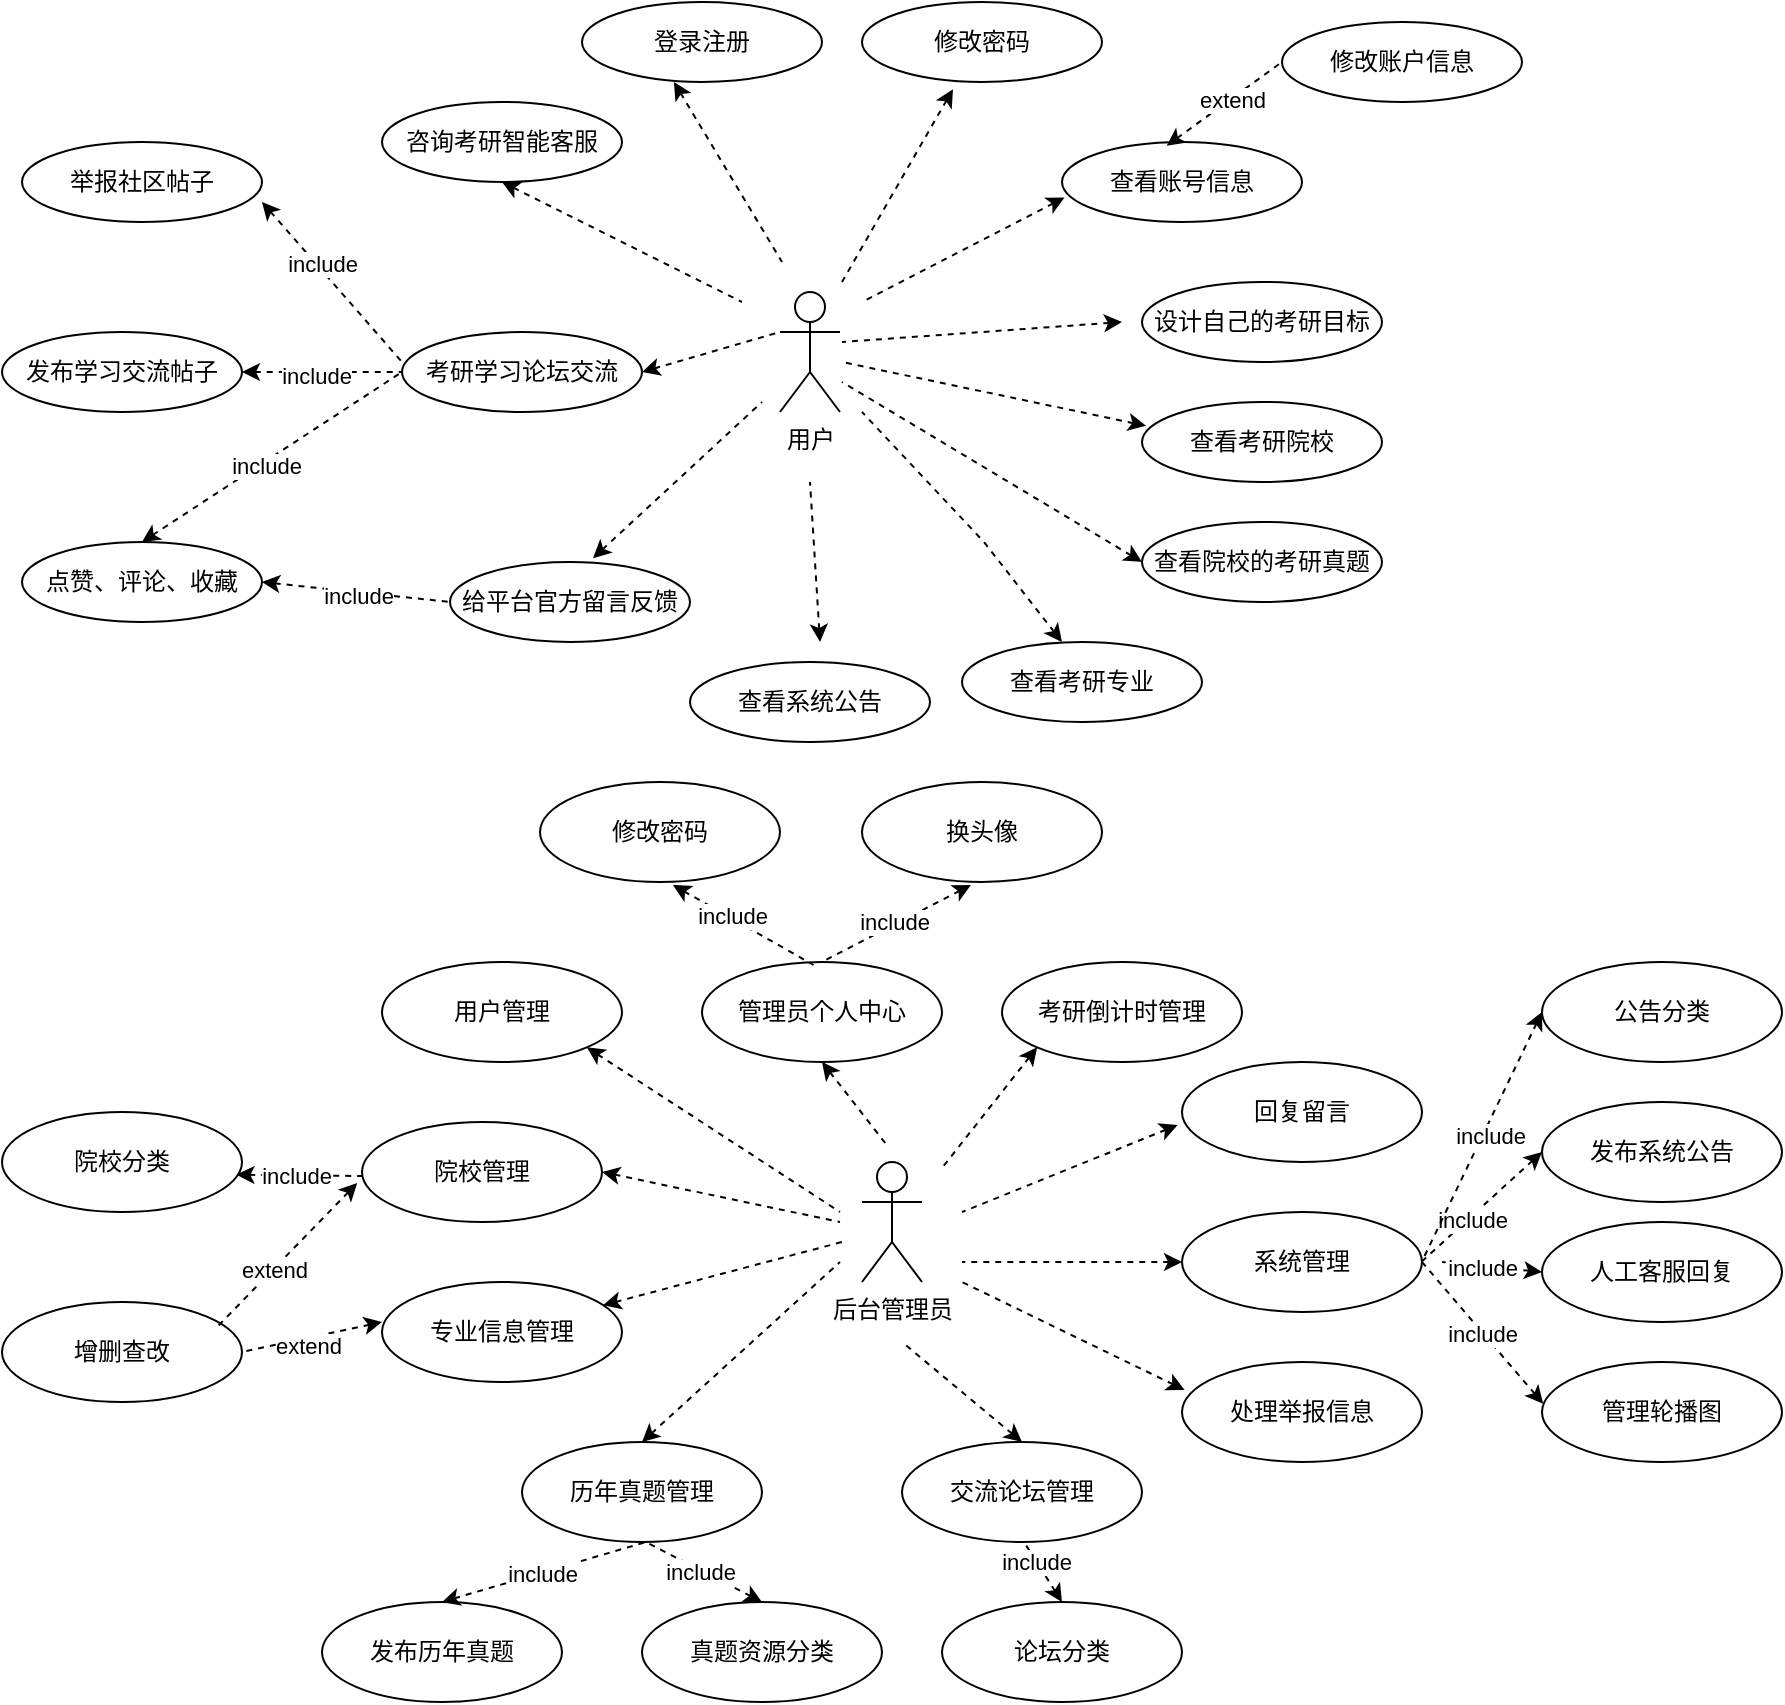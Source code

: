 <mxfile version="26.2.10">
  <diagram name="第 1 页" id="_VD6Lrtv_BBdkaqjriPa">
    <mxGraphModel dx="1428" dy="751" grid="0" gridSize="10" guides="1" tooltips="1" connect="1" arrows="1" fold="1" page="0" pageScale="1" pageWidth="827" pageHeight="1169" math="0" shadow="0">
      <root>
        <mxCell id="0" />
        <mxCell id="1" parent="0" />
        <mxCell id="yIQcVDAJSdETQ7aO7Tgv-4" value="用户" style="shape=umlActor;verticalLabelPosition=bottom;verticalAlign=top;html=1;outlineConnect=0;" parent="1" vertex="1">
          <mxGeometry x="399" y="495" width="30" height="60" as="geometry" />
        </mxCell>
        <mxCell id="yIQcVDAJSdETQ7aO7Tgv-7" value="登录注册" style="ellipse;whiteSpace=wrap;html=1;" parent="1" vertex="1">
          <mxGeometry x="300" y="350" width="120" height="40" as="geometry" />
        </mxCell>
        <mxCell id="yIQcVDAJSdETQ7aO7Tgv-8" value="查看账号信息" style="ellipse;whiteSpace=wrap;html=1;" parent="1" vertex="1">
          <mxGeometry x="540" y="420" width="120" height="40" as="geometry" />
        </mxCell>
        <mxCell id="yIQcVDAJSdETQ7aO7Tgv-9" value="设计自己的考研目标" style="ellipse;whiteSpace=wrap;html=1;" parent="1" vertex="1">
          <mxGeometry x="580" y="490" width="120" height="40" as="geometry" />
        </mxCell>
        <mxCell id="yIQcVDAJSdETQ7aO7Tgv-10" value="查看考研院校" style="ellipse;whiteSpace=wrap;html=1;" parent="1" vertex="1">
          <mxGeometry x="580" y="550" width="120" height="40" as="geometry" />
        </mxCell>
        <mxCell id="yIQcVDAJSdETQ7aO7Tgv-11" value="查看考研专业" style="ellipse;whiteSpace=wrap;html=1;" parent="1" vertex="1">
          <mxGeometry x="490" y="670" width="120" height="40" as="geometry" />
        </mxCell>
        <mxCell id="yIQcVDAJSdETQ7aO7Tgv-12" value="查看院校的考研真题" style="ellipse;whiteSpace=wrap;html=1;" parent="1" vertex="1">
          <mxGeometry x="580" y="610" width="120" height="40" as="geometry" />
        </mxCell>
        <mxCell id="yIQcVDAJSdETQ7aO7Tgv-13" value="查看系统公告" style="ellipse;whiteSpace=wrap;html=1;" parent="1" vertex="1">
          <mxGeometry x="354" y="680" width="120" height="40" as="geometry" />
        </mxCell>
        <mxCell id="yIQcVDAJSdETQ7aO7Tgv-14" value="发布学习交流帖子" style="ellipse;whiteSpace=wrap;html=1;" parent="1" vertex="1">
          <mxGeometry x="10" y="515" width="120" height="40" as="geometry" />
        </mxCell>
        <mxCell id="yIQcVDAJSdETQ7aO7Tgv-15" value="点赞、评论、收藏" style="ellipse;whiteSpace=wrap;html=1;" parent="1" vertex="1">
          <mxGeometry x="20" y="620" width="120" height="40" as="geometry" />
        </mxCell>
        <mxCell id="yIQcVDAJSdETQ7aO7Tgv-16" value="咨询考研智能客服" style="ellipse;whiteSpace=wrap;html=1;" parent="1" vertex="1">
          <mxGeometry x="200" y="400" width="120" height="40" as="geometry" />
        </mxCell>
        <mxCell id="yIQcVDAJSdETQ7aO7Tgv-18" value="给平台官方留言反馈" style="ellipse;whiteSpace=wrap;html=1;" parent="1" vertex="1">
          <mxGeometry x="234" y="630" width="120" height="40" as="geometry" />
        </mxCell>
        <mxCell id="yIQcVDAJSdETQ7aO7Tgv-19" value="考研学习论坛交流" style="ellipse;whiteSpace=wrap;html=1;" parent="1" vertex="1">
          <mxGeometry x="210" y="515" width="120" height="40" as="geometry" />
        </mxCell>
        <mxCell id="yIQcVDAJSdETQ7aO7Tgv-20" value="举报社区帖子" style="ellipse;whiteSpace=wrap;html=1;" parent="1" vertex="1">
          <mxGeometry x="20" y="420" width="120" height="40" as="geometry" />
        </mxCell>
        <mxCell id="yIQcVDAJSdETQ7aO7Tgv-27" value="" style="endArrow=none;dashed=1;html=1;rounded=0;exitX=1;exitY=0.5;exitDx=0;exitDy=0;startArrow=classic;startFill=1;" parent="1" source="yIQcVDAJSdETQ7aO7Tgv-19" edge="1">
          <mxGeometry width="50" height="50" relative="1" as="geometry">
            <mxPoint x="349" y="565" as="sourcePoint" />
            <mxPoint x="399" y="515" as="targetPoint" />
          </mxGeometry>
        </mxCell>
        <mxCell id="yIQcVDAJSdETQ7aO7Tgv-28" value="" style="endArrow=none;dashed=1;html=1;rounded=0;startArrow=classic;startFill=1;exitX=0.596;exitY=-0.048;exitDx=0;exitDy=0;exitPerimeter=0;" parent="1" source="yIQcVDAJSdETQ7aO7Tgv-18" edge="1">
          <mxGeometry width="50" height="50" relative="1" as="geometry">
            <mxPoint x="330" y="610" as="sourcePoint" />
            <mxPoint x="390" y="550" as="targetPoint" />
          </mxGeometry>
        </mxCell>
        <mxCell id="yIQcVDAJSdETQ7aO7Tgv-29" value="" style="endArrow=none;dashed=1;html=1;rounded=0;startArrow=classic;startFill=1;" parent="1" edge="1">
          <mxGeometry width="50" height="50" relative="1" as="geometry">
            <mxPoint x="419" y="670" as="sourcePoint" />
            <mxPoint x="414" y="590" as="targetPoint" />
          </mxGeometry>
        </mxCell>
        <mxCell id="yIQcVDAJSdETQ7aO7Tgv-31" value="" style="endArrow=none;dashed=1;html=1;rounded=0;startArrow=classic;startFill=1;" parent="1" edge="1">
          <mxGeometry width="50" height="50" relative="1" as="geometry">
            <mxPoint x="540" y="670" as="sourcePoint" />
            <mxPoint x="440" y="555" as="targetPoint" />
            <Array as="points">
              <mxPoint x="501" y="620" />
            </Array>
          </mxGeometry>
        </mxCell>
        <mxCell id="yIQcVDAJSdETQ7aO7Tgv-33" value="" style="endArrow=none;dashed=1;html=1;rounded=0;startArrow=classic;startFill=1;exitX=0.017;exitY=0.297;exitDx=0;exitDy=0;exitPerimeter=0;" parent="1" source="yIQcVDAJSdETQ7aO7Tgv-10" edge="1">
          <mxGeometry width="50" height="50" relative="1" as="geometry">
            <mxPoint x="561" y="680" as="sourcePoint" />
            <mxPoint x="430" y="530" as="targetPoint" />
            <Array as="points" />
          </mxGeometry>
        </mxCell>
        <mxCell id="yIQcVDAJSdETQ7aO7Tgv-35" value="" style="endArrow=none;dashed=1;html=1;rounded=0;startArrow=classic;startFill=1;" parent="1" edge="1">
          <mxGeometry width="50" height="50" relative="1" as="geometry">
            <mxPoint x="580" y="630" as="sourcePoint" />
            <mxPoint x="430" y="540" as="targetPoint" />
          </mxGeometry>
        </mxCell>
        <mxCell id="yIQcVDAJSdETQ7aO7Tgv-36" value="" style="endArrow=none;dashed=1;html=1;rounded=0;startArrow=classic;startFill=1;" parent="1" edge="1">
          <mxGeometry width="50" height="50" relative="1" as="geometry">
            <mxPoint x="570" y="510" as="sourcePoint" />
            <mxPoint x="430" y="520" as="targetPoint" />
          </mxGeometry>
        </mxCell>
        <mxCell id="yIQcVDAJSdETQ7aO7Tgv-37" value="" style="endArrow=none;dashed=1;html=1;rounded=0;exitX=0.011;exitY=0.693;exitDx=0;exitDy=0;startArrow=classic;startFill=1;exitPerimeter=0;" parent="1" source="yIQcVDAJSdETQ7aO7Tgv-8" edge="1">
          <mxGeometry width="50" height="50" relative="1" as="geometry">
            <mxPoint x="340" y="565" as="sourcePoint" />
            <mxPoint x="440" y="500" as="targetPoint" />
          </mxGeometry>
        </mxCell>
        <mxCell id="yIQcVDAJSdETQ7aO7Tgv-38" value="" style="endArrow=none;dashed=1;html=1;rounded=0;exitX=0.383;exitY=1;exitDx=0;exitDy=0;startArrow=classic;startFill=1;exitPerimeter=0;" parent="1" source="yIQcVDAJSdETQ7aO7Tgv-7" edge="1">
          <mxGeometry width="50" height="50" relative="1" as="geometry">
            <mxPoint x="350" y="575" as="sourcePoint" />
            <mxPoint x="400" y="480" as="targetPoint" />
          </mxGeometry>
        </mxCell>
        <mxCell id="yIQcVDAJSdETQ7aO7Tgv-39" value="" style="endArrow=none;dashed=1;html=1;rounded=0;exitX=0.5;exitY=1;exitDx=0;exitDy=0;startArrow=classic;startFill=1;" parent="1" source="yIQcVDAJSdETQ7aO7Tgv-16" edge="1">
          <mxGeometry width="50" height="50" relative="1" as="geometry">
            <mxPoint x="360" y="585" as="sourcePoint" />
            <mxPoint x="380" y="500" as="targetPoint" />
          </mxGeometry>
        </mxCell>
        <mxCell id="yIQcVDAJSdETQ7aO7Tgv-42" value="" style="endArrow=none;dashed=1;html=1;rounded=0;exitX=1;exitY=0.5;exitDx=0;exitDy=0;startArrow=classic;startFill=1;entryX=0;entryY=0.375;entryDx=0;entryDy=0;entryPerimeter=0;" parent="1" target="yIQcVDAJSdETQ7aO7Tgv-19" edge="1">
          <mxGeometry width="50" height="50" relative="1" as="geometry">
            <mxPoint x="140" y="450" as="sourcePoint" />
            <mxPoint x="229" y="430" as="targetPoint" />
          </mxGeometry>
        </mxCell>
        <mxCell id="yIQcVDAJSdETQ7aO7Tgv-55" value="include" style="edgeLabel;html=1;align=center;verticalAlign=middle;resizable=0;points=[];" parent="yIQcVDAJSdETQ7aO7Tgv-42" vertex="1" connectable="0">
          <mxGeometry x="-0.192" y="2" relative="1" as="geometry">
            <mxPoint as="offset" />
          </mxGeometry>
        </mxCell>
        <mxCell id="yIQcVDAJSdETQ7aO7Tgv-43" value="" style="endArrow=none;dashed=1;html=1;rounded=0;exitX=1;exitY=0.5;exitDx=0;exitDy=0;startArrow=classic;startFill=1;" parent="1" source="yIQcVDAJSdETQ7aO7Tgv-14" edge="1">
          <mxGeometry width="50" height="50" relative="1" as="geometry">
            <mxPoint x="101" y="555" as="sourcePoint" />
            <mxPoint x="210" y="535" as="targetPoint" />
          </mxGeometry>
        </mxCell>
        <mxCell id="yIQcVDAJSdETQ7aO7Tgv-56" value="include" style="edgeLabel;html=1;align=center;verticalAlign=middle;resizable=0;points=[];" parent="yIQcVDAJSdETQ7aO7Tgv-43" vertex="1" connectable="0">
          <mxGeometry x="-0.091" y="-2" relative="1" as="geometry">
            <mxPoint as="offset" />
          </mxGeometry>
        </mxCell>
        <mxCell id="yIQcVDAJSdETQ7aO7Tgv-44" value="" style="endArrow=none;dashed=1;html=1;rounded=0;exitX=0.5;exitY=0;exitDx=0;exitDy=0;startArrow=classic;startFill=1;entryX=0;entryY=0.5;entryDx=0;entryDy=0;" parent="1" source="yIQcVDAJSdETQ7aO7Tgv-15" target="yIQcVDAJSdETQ7aO7Tgv-19" edge="1">
          <mxGeometry width="50" height="50" relative="1" as="geometry">
            <mxPoint x="101" y="555" as="sourcePoint" />
            <mxPoint x="190" y="535" as="targetPoint" />
          </mxGeometry>
        </mxCell>
        <mxCell id="yIQcVDAJSdETQ7aO7Tgv-54" value="include" style="edgeLabel;html=1;align=center;verticalAlign=middle;resizable=0;points=[];" parent="yIQcVDAJSdETQ7aO7Tgv-44" vertex="1" connectable="0">
          <mxGeometry x="-0.068" y="-2" relative="1" as="geometry">
            <mxPoint as="offset" />
          </mxGeometry>
        </mxCell>
        <mxCell id="yIQcVDAJSdETQ7aO7Tgv-45" value="修改密码" style="ellipse;whiteSpace=wrap;html=1;" parent="1" vertex="1">
          <mxGeometry x="440" y="350" width="120" height="40" as="geometry" />
        </mxCell>
        <mxCell id="yIQcVDAJSdETQ7aO7Tgv-46" value="修改账户信息" style="ellipse;whiteSpace=wrap;html=1;" parent="1" vertex="1">
          <mxGeometry x="650" y="360" width="120" height="40" as="geometry" />
        </mxCell>
        <mxCell id="yIQcVDAJSdETQ7aO7Tgv-48" value="" style="endArrow=none;dashed=1;html=1;rounded=0;exitX=0.379;exitY=1.09;exitDx=0;exitDy=0;startArrow=classic;startFill=1;exitPerimeter=0;" parent="1" source="yIQcVDAJSdETQ7aO7Tgv-45" edge="1">
          <mxGeometry width="50" height="50" relative="1" as="geometry">
            <mxPoint x="356" y="400" as="sourcePoint" />
            <mxPoint x="430" y="490" as="targetPoint" />
          </mxGeometry>
        </mxCell>
        <mxCell id="yIQcVDAJSdETQ7aO7Tgv-50" value="" style="endArrow=none;dashed=1;html=1;rounded=0;exitX=0.436;exitY=0.047;exitDx=0;exitDy=0;startArrow=classic;startFill=1;exitPerimeter=0;entryX=0;entryY=0.5;entryDx=0;entryDy=0;" parent="1" source="yIQcVDAJSdETQ7aO7Tgv-8" target="yIQcVDAJSdETQ7aO7Tgv-46" edge="1">
          <mxGeometry width="50" height="50" relative="1" as="geometry">
            <mxPoint x="598" y="330" as="sourcePoint" />
            <mxPoint x="602" y="420" as="targetPoint" />
            <Array as="points">
              <mxPoint x="650" y="380" />
            </Array>
          </mxGeometry>
        </mxCell>
        <mxCell id="yIQcVDAJSdETQ7aO7Tgv-51" value="extend" style="edgeLabel;html=1;align=center;verticalAlign=middle;resizable=0;points=[];" parent="yIQcVDAJSdETQ7aO7Tgv-50" vertex="1" connectable="0">
          <mxGeometry x="0.124" relative="1" as="geometry">
            <mxPoint as="offset" />
          </mxGeometry>
        </mxCell>
        <mxCell id="yIQcVDAJSdETQ7aO7Tgv-52" value="" style="endArrow=none;dashed=1;html=1;rounded=0;exitX=1;exitY=0.5;exitDx=0;exitDy=0;startArrow=classic;startFill=1;" parent="1" source="yIQcVDAJSdETQ7aO7Tgv-15" edge="1">
          <mxGeometry width="50" height="50" relative="1" as="geometry">
            <mxPoint x="160" y="560" as="sourcePoint" />
            <mxPoint x="234" y="650" as="targetPoint" />
          </mxGeometry>
        </mxCell>
        <mxCell id="yIQcVDAJSdETQ7aO7Tgv-53" value="include" style="edgeLabel;html=1;align=center;verticalAlign=middle;resizable=0;points=[];" parent="yIQcVDAJSdETQ7aO7Tgv-52" vertex="1" connectable="0">
          <mxGeometry x="0.017" y="-2" relative="1" as="geometry">
            <mxPoint as="offset" />
          </mxGeometry>
        </mxCell>
        <mxCell id="yIQcVDAJSdETQ7aO7Tgv-57" value="后台管理员" style="shape=umlActor;verticalLabelPosition=bottom;verticalAlign=top;html=1;outlineConnect=0;" parent="1" vertex="1">
          <mxGeometry x="440" y="930" width="30" height="60" as="geometry" />
        </mxCell>
        <mxCell id="yIQcVDAJSdETQ7aO7Tgv-60" value="院校分类" style="ellipse;whiteSpace=wrap;html=1;" parent="1" vertex="1">
          <mxGeometry x="10" y="905" width="120" height="50" as="geometry" />
        </mxCell>
        <mxCell id="yIQcVDAJSdETQ7aO7Tgv-62" value="历年真题管理" style="ellipse;whiteSpace=wrap;html=1;" parent="1" vertex="1">
          <mxGeometry x="270" y="1070" width="120" height="50" as="geometry" />
        </mxCell>
        <mxCell id="yIQcVDAJSdETQ7aO7Tgv-63" value="真题资源分类" style="ellipse;whiteSpace=wrap;html=1;" parent="1" vertex="1">
          <mxGeometry x="330" y="1150" width="120" height="50" as="geometry" />
        </mxCell>
        <mxCell id="yIQcVDAJSdETQ7aO7Tgv-64" value="交流论坛管理" style="ellipse;whiteSpace=wrap;html=1;" parent="1" vertex="1">
          <mxGeometry x="460" y="1070" width="120" height="50" as="geometry" />
        </mxCell>
        <mxCell id="yIQcVDAJSdETQ7aO7Tgv-65" value="考研倒计时管理" style="ellipse;whiteSpace=wrap;html=1;" parent="1" vertex="1">
          <mxGeometry x="510" y="830" width="120" height="50" as="geometry" />
        </mxCell>
        <mxCell id="yIQcVDAJSdETQ7aO7Tgv-66" value="发布历年真题" style="ellipse;whiteSpace=wrap;html=1;" parent="1" vertex="1">
          <mxGeometry x="170" y="1150" width="120" height="50" as="geometry" />
        </mxCell>
        <mxCell id="yIQcVDAJSdETQ7aO7Tgv-67" value="专业信息管理" style="ellipse;whiteSpace=wrap;html=1;" parent="1" vertex="1">
          <mxGeometry x="200" y="990" width="120" height="50" as="geometry" />
        </mxCell>
        <mxCell id="yIQcVDAJSdETQ7aO7Tgv-68" value="院校管理" style="ellipse;whiteSpace=wrap;html=1;" parent="1" vertex="1">
          <mxGeometry x="190" y="910" width="120" height="50" as="geometry" />
        </mxCell>
        <mxCell id="yIQcVDAJSdETQ7aO7Tgv-69" value="增删查改" style="ellipse;whiteSpace=wrap;html=1;" parent="1" vertex="1">
          <mxGeometry x="10" y="1000" width="120" height="50" as="geometry" />
        </mxCell>
        <mxCell id="yIQcVDAJSdETQ7aO7Tgv-70" value="用户管理" style="ellipse;whiteSpace=wrap;html=1;" parent="1" vertex="1">
          <mxGeometry x="200" y="830" width="120" height="50" as="geometry" />
        </mxCell>
        <mxCell id="yIQcVDAJSdETQ7aO7Tgv-71" value="处理举报信息" style="ellipse;whiteSpace=wrap;html=1;" parent="1" vertex="1">
          <mxGeometry x="600" y="1030" width="120" height="50" as="geometry" />
        </mxCell>
        <mxCell id="yIQcVDAJSdETQ7aO7Tgv-72" value="系统管理" style="ellipse;whiteSpace=wrap;html=1;" parent="1" vertex="1">
          <mxGeometry x="600" y="955" width="120" height="50" as="geometry" />
        </mxCell>
        <mxCell id="yIQcVDAJSdETQ7aO7Tgv-73" value="回复留言" style="ellipse;whiteSpace=wrap;html=1;" parent="1" vertex="1">
          <mxGeometry x="600" y="880" width="120" height="50" as="geometry" />
        </mxCell>
        <mxCell id="yIQcVDAJSdETQ7aO7Tgv-74" value="管理员个人中心" style="ellipse;whiteSpace=wrap;html=1;" parent="1" vertex="1">
          <mxGeometry x="360" y="830" width="120" height="50" as="geometry" />
        </mxCell>
        <mxCell id="yIQcVDAJSdETQ7aO7Tgv-75" value="换头像" style="ellipse;whiteSpace=wrap;html=1;" parent="1" vertex="1">
          <mxGeometry x="440" y="740" width="120" height="50" as="geometry" />
        </mxCell>
        <mxCell id="yIQcVDAJSdETQ7aO7Tgv-76" value="修改密码" style="ellipse;whiteSpace=wrap;html=1;" parent="1" vertex="1">
          <mxGeometry x="279" y="740" width="120" height="50" as="geometry" />
        </mxCell>
        <mxCell id="yIQcVDAJSdETQ7aO7Tgv-78" value="管理轮播图" style="ellipse;whiteSpace=wrap;html=1;" parent="1" vertex="1">
          <mxGeometry x="780" y="1030" width="120" height="50" as="geometry" />
        </mxCell>
        <mxCell id="yIQcVDAJSdETQ7aO7Tgv-79" value="论坛分类" style="ellipse;whiteSpace=wrap;html=1;" parent="1" vertex="1">
          <mxGeometry x="480" y="1150" width="120" height="50" as="geometry" />
        </mxCell>
        <mxCell id="yIQcVDAJSdETQ7aO7Tgv-80" value="" style="endArrow=none;dashed=1;html=1;rounded=0;startArrow=classic;startFill=1;entryX=0.465;entryY=0.03;entryDx=0;entryDy=0;entryPerimeter=0;exitX=0.554;exitY=1.03;exitDx=0;exitDy=0;exitPerimeter=0;" parent="1" source="yIQcVDAJSdETQ7aO7Tgv-76" target="yIQcVDAJSdETQ7aO7Tgv-74" edge="1">
          <mxGeometry width="50" height="50" relative="1" as="geometry">
            <mxPoint x="400" y="800" as="sourcePoint" />
            <mxPoint x="340" y="790" as="targetPoint" />
          </mxGeometry>
        </mxCell>
        <mxCell id="yIQcVDAJSdETQ7aO7Tgv-106" value="include" style="edgeLabel;html=1;align=center;verticalAlign=middle;resizable=0;points=[];" parent="yIQcVDAJSdETQ7aO7Tgv-80" vertex="1" connectable="0">
          <mxGeometry x="-0.183" y="1" relative="1" as="geometry">
            <mxPoint as="offset" />
          </mxGeometry>
        </mxCell>
        <mxCell id="yIQcVDAJSdETQ7aO7Tgv-81" value="" style="endArrow=none;dashed=1;html=1;rounded=0;startArrow=classic;startFill=1;entryX=0.5;entryY=0;entryDx=0;entryDy=0;exitX=0.454;exitY=1.03;exitDx=0;exitDy=0;exitPerimeter=0;" parent="1" source="yIQcVDAJSdETQ7aO7Tgv-75" target="yIQcVDAJSdETQ7aO7Tgv-74" edge="1">
          <mxGeometry width="50" height="50" relative="1" as="geometry">
            <mxPoint x="430" y="790" as="sourcePoint" />
            <mxPoint x="500" y="800" as="targetPoint" />
          </mxGeometry>
        </mxCell>
        <mxCell id="yIQcVDAJSdETQ7aO7Tgv-107" value="include" style="edgeLabel;html=1;align=center;verticalAlign=middle;resizable=0;points=[];" parent="yIQcVDAJSdETQ7aO7Tgv-81" vertex="1" connectable="0">
          <mxGeometry x="0.03" y="-2" relative="1" as="geometry">
            <mxPoint as="offset" />
          </mxGeometry>
        </mxCell>
        <mxCell id="yIQcVDAJSdETQ7aO7Tgv-82" value="" style="endArrow=none;dashed=1;html=1;rounded=0;startArrow=classic;startFill=1;exitX=0.977;exitY=0.627;exitDx=0;exitDy=0;exitPerimeter=0;" parent="1" source="yIQcVDAJSdETQ7aO7Tgv-60" edge="1">
          <mxGeometry width="50" height="50" relative="1" as="geometry">
            <mxPoint x="243" y="980" as="sourcePoint" />
            <mxPoint x="190" y="937" as="targetPoint" />
          </mxGeometry>
        </mxCell>
        <mxCell id="yIQcVDAJSdETQ7aO7Tgv-105" value="include" style="edgeLabel;html=1;align=center;verticalAlign=middle;resizable=0;points=[];" parent="yIQcVDAJSdETQ7aO7Tgv-82" vertex="1" connectable="0">
          <mxGeometry x="-0.06" relative="1" as="geometry">
            <mxPoint as="offset" />
          </mxGeometry>
        </mxCell>
        <mxCell id="yIQcVDAJSdETQ7aO7Tgv-83" value="" style="endArrow=none;dashed=1;html=1;rounded=0;startArrow=classic;startFill=1;exitX=-0.02;exitY=0.61;exitDx=0;exitDy=0;exitPerimeter=0;entryX=0.893;entryY=0.258;entryDx=0;entryDy=0;entryPerimeter=0;" parent="1" source="yIQcVDAJSdETQ7aO7Tgv-68" target="yIQcVDAJSdETQ7aO7Tgv-69" edge="1">
          <mxGeometry width="50" height="50" relative="1" as="geometry">
            <mxPoint x="183" y="1053" as="sourcePoint" />
            <mxPoint x="130" y="1010" as="targetPoint" />
          </mxGeometry>
        </mxCell>
        <mxCell id="yIQcVDAJSdETQ7aO7Tgv-115" value="extend" style="edgeLabel;html=1;align=center;verticalAlign=middle;resizable=0;points=[];" parent="yIQcVDAJSdETQ7aO7Tgv-83" vertex="1" connectable="0">
          <mxGeometry x="0.184" relative="1" as="geometry">
            <mxPoint as="offset" />
          </mxGeometry>
        </mxCell>
        <mxCell id="yIQcVDAJSdETQ7aO7Tgv-84" value="" style="endArrow=none;dashed=1;html=1;rounded=0;startArrow=classic;startFill=1;exitX=0;exitY=0.4;exitDx=0;exitDy=0;exitPerimeter=0;entryX=1;entryY=0.5;entryDx=0;entryDy=0;" parent="1" source="yIQcVDAJSdETQ7aO7Tgv-67" target="yIQcVDAJSdETQ7aO7Tgv-69" edge="1">
          <mxGeometry width="50" height="50" relative="1" as="geometry">
            <mxPoint x="198" y="950" as="sourcePoint" />
            <mxPoint x="140" y="1020" as="targetPoint" />
          </mxGeometry>
        </mxCell>
        <mxCell id="yIQcVDAJSdETQ7aO7Tgv-116" value="extend" style="edgeLabel;html=1;align=center;verticalAlign=middle;resizable=0;points=[];" parent="yIQcVDAJSdETQ7aO7Tgv-84" vertex="1" connectable="0">
          <mxGeometry x="0.339" y="-1" relative="1" as="geometry">
            <mxPoint x="10" y="3" as="offset" />
          </mxGeometry>
        </mxCell>
        <mxCell id="yIQcVDAJSdETQ7aO7Tgv-85" value="" style="endArrow=none;dashed=1;html=1;rounded=0;startArrow=classic;startFill=1;exitX=0.5;exitY=0;exitDx=0;exitDy=0;" parent="1" source="yIQcVDAJSdETQ7aO7Tgv-63" edge="1">
          <mxGeometry width="50" height="50" relative="1" as="geometry">
            <mxPoint x="390" y="1050" as="sourcePoint" />
            <mxPoint x="332" y="1120" as="targetPoint" />
          </mxGeometry>
        </mxCell>
        <mxCell id="yIQcVDAJSdETQ7aO7Tgv-113" value="include" style="edgeLabel;html=1;align=center;verticalAlign=middle;resizable=0;points=[];" parent="yIQcVDAJSdETQ7aO7Tgv-85" vertex="1" connectable="0">
          <mxGeometry x="0.066" y="1" relative="1" as="geometry">
            <mxPoint as="offset" />
          </mxGeometry>
        </mxCell>
        <mxCell id="yIQcVDAJSdETQ7aO7Tgv-86" value="" style="endArrow=none;dashed=1;html=1;rounded=0;startArrow=classic;startFill=1;exitX=0.5;exitY=0;exitDx=0;exitDy=0;" parent="1" source="yIQcVDAJSdETQ7aO7Tgv-66" edge="1">
          <mxGeometry width="50" height="50" relative="1" as="geometry">
            <mxPoint x="390" y="1050" as="sourcePoint" />
            <mxPoint x="332" y="1120" as="targetPoint" />
          </mxGeometry>
        </mxCell>
        <mxCell id="yIQcVDAJSdETQ7aO7Tgv-114" value="include" style="edgeLabel;html=1;align=center;verticalAlign=middle;resizable=0;points=[];" parent="yIQcVDAJSdETQ7aO7Tgv-86" vertex="1" connectable="0">
          <mxGeometry x="-0.035" relative="1" as="geometry">
            <mxPoint as="offset" />
          </mxGeometry>
        </mxCell>
        <mxCell id="yIQcVDAJSdETQ7aO7Tgv-87" value="" style="endArrow=none;dashed=1;html=1;rounded=0;startArrow=classic;startFill=1;exitX=0.5;exitY=0;exitDx=0;exitDy=0;" parent="1" source="yIQcVDAJSdETQ7aO7Tgv-79" edge="1">
          <mxGeometry width="50" height="50" relative="1" as="geometry">
            <mxPoint x="579" y="1050" as="sourcePoint" />
            <mxPoint x="521" y="1120" as="targetPoint" />
          </mxGeometry>
        </mxCell>
        <mxCell id="yIQcVDAJSdETQ7aO7Tgv-112" value="include" style="edgeLabel;html=1;align=center;verticalAlign=middle;resizable=0;points=[];" parent="yIQcVDAJSdETQ7aO7Tgv-87" vertex="1" connectable="0">
          <mxGeometry x="0.353" relative="1" as="geometry">
            <mxPoint as="offset" />
          </mxGeometry>
        </mxCell>
        <mxCell id="yIQcVDAJSdETQ7aO7Tgv-88" value="公告分类" style="ellipse;whiteSpace=wrap;html=1;" parent="1" vertex="1">
          <mxGeometry x="780" y="830" width="120" height="50" as="geometry" />
        </mxCell>
        <mxCell id="yIQcVDAJSdETQ7aO7Tgv-89" value="发布系统公告" style="ellipse;whiteSpace=wrap;html=1;" parent="1" vertex="1">
          <mxGeometry x="780" y="900" width="120" height="50" as="geometry" />
        </mxCell>
        <mxCell id="yIQcVDAJSdETQ7aO7Tgv-90" value="" style="endArrow=none;dashed=1;html=1;rounded=0;startArrow=classic;startFill=1;exitX=0;exitY=0.5;exitDx=0;exitDy=0;" parent="1" source="yIQcVDAJSdETQ7aO7Tgv-89" edge="1">
          <mxGeometry width="50" height="50" relative="1" as="geometry">
            <mxPoint x="760" y="980" as="sourcePoint" />
            <mxPoint x="720" y="979.66" as="targetPoint" />
          </mxGeometry>
        </mxCell>
        <mxCell id="yIQcVDAJSdETQ7aO7Tgv-109" value="include" style="edgeLabel;html=1;align=center;verticalAlign=middle;resizable=0;points=[];" parent="yIQcVDAJSdETQ7aO7Tgv-90" vertex="1" connectable="0">
          <mxGeometry x="0.196" y="1" relative="1" as="geometry">
            <mxPoint as="offset" />
          </mxGeometry>
        </mxCell>
        <mxCell id="yIQcVDAJSdETQ7aO7Tgv-91" value="" style="endArrow=none;dashed=1;html=1;rounded=0;startArrow=classic;startFill=1;exitX=0;exitY=0.5;exitDx=0;exitDy=0;" parent="1" source="yIQcVDAJSdETQ7aO7Tgv-88" edge="1">
          <mxGeometry width="50" height="50" relative="1" as="geometry">
            <mxPoint x="770" y="979.66" as="sourcePoint" />
            <mxPoint x="720" y="979.66" as="targetPoint" />
          </mxGeometry>
        </mxCell>
        <mxCell id="yIQcVDAJSdETQ7aO7Tgv-108" value="include" style="edgeLabel;html=1;align=center;verticalAlign=middle;resizable=0;points=[];" parent="yIQcVDAJSdETQ7aO7Tgv-91" vertex="1" connectable="0">
          <mxGeometry x="-0.025" y="3" relative="1" as="geometry">
            <mxPoint as="offset" />
          </mxGeometry>
        </mxCell>
        <mxCell id="yIQcVDAJSdETQ7aO7Tgv-92" value="" style="endArrow=none;dashed=1;html=1;rounded=0;startArrow=classic;startFill=1;exitX=0.005;exitY=0.417;exitDx=0;exitDy=0;exitPerimeter=0;" parent="1" source="yIQcVDAJSdETQ7aO7Tgv-78" edge="1">
          <mxGeometry width="50" height="50" relative="1" as="geometry">
            <mxPoint x="770" y="980" as="sourcePoint" />
            <mxPoint x="720" y="980" as="targetPoint" />
          </mxGeometry>
        </mxCell>
        <mxCell id="yIQcVDAJSdETQ7aO7Tgv-110" value="include" style="edgeLabel;html=1;align=center;verticalAlign=middle;resizable=0;points=[];" parent="yIQcVDAJSdETQ7aO7Tgv-92" vertex="1" connectable="0">
          <mxGeometry x="0.006" y="1" relative="1" as="geometry">
            <mxPoint as="offset" />
          </mxGeometry>
        </mxCell>
        <mxCell id="yIQcVDAJSdETQ7aO7Tgv-93" value="" style="endArrow=none;dashed=1;html=1;rounded=0;startArrow=classic;startFill=1;exitX=1;exitY=1;exitDx=0;exitDy=0;" parent="1" source="yIQcVDAJSdETQ7aO7Tgv-70" edge="1">
          <mxGeometry width="50" height="50" relative="1" as="geometry">
            <mxPoint x="376" y="954" as="sourcePoint" />
            <mxPoint x="429" y="955" as="targetPoint" />
          </mxGeometry>
        </mxCell>
        <mxCell id="yIQcVDAJSdETQ7aO7Tgv-94" value="" style="endArrow=none;dashed=1;html=1;rounded=0;startArrow=classic;startFill=1;exitX=1;exitY=0.5;exitDx=0;exitDy=0;" parent="1" source="yIQcVDAJSdETQ7aO7Tgv-68" edge="1">
          <mxGeometry width="50" height="50" relative="1" as="geometry">
            <mxPoint x="376" y="959" as="sourcePoint" />
            <mxPoint x="429" y="960" as="targetPoint" />
          </mxGeometry>
        </mxCell>
        <mxCell id="yIQcVDAJSdETQ7aO7Tgv-95" value="" style="endArrow=none;dashed=1;html=1;rounded=0;startArrow=classic;startFill=1;" parent="1" source="yIQcVDAJSdETQ7aO7Tgv-67" edge="1">
          <mxGeometry width="50" height="50" relative="1" as="geometry">
            <mxPoint x="376" y="980" as="sourcePoint" />
            <mxPoint x="430" y="970" as="targetPoint" />
          </mxGeometry>
        </mxCell>
        <mxCell id="yIQcVDAJSdETQ7aO7Tgv-96" value="" style="endArrow=none;dashed=1;html=1;rounded=0;startArrow=classic;startFill=1;exitX=0.5;exitY=0;exitDx=0;exitDy=0;" parent="1" source="yIQcVDAJSdETQ7aO7Tgv-62" edge="1">
          <mxGeometry width="50" height="50" relative="1" as="geometry">
            <mxPoint x="376" y="989" as="sourcePoint" />
            <mxPoint x="429" y="980" as="targetPoint" />
          </mxGeometry>
        </mxCell>
        <mxCell id="yIQcVDAJSdETQ7aO7Tgv-97" value="" style="endArrow=none;dashed=1;html=1;rounded=0;startArrow=classic;startFill=1;exitX=0.5;exitY=1;exitDx=0;exitDy=0;" parent="1" source="yIQcVDAJSdETQ7aO7Tgv-74" edge="1">
          <mxGeometry width="50" height="50" relative="1" as="geometry">
            <mxPoint x="399" y="920" as="sourcePoint" />
            <mxPoint x="452" y="921" as="targetPoint" />
          </mxGeometry>
        </mxCell>
        <mxCell id="yIQcVDAJSdETQ7aO7Tgv-98" value="" style="endArrow=none;dashed=1;html=1;rounded=0;startArrow=classic;startFill=1;exitX=0.5;exitY=0;exitDx=0;exitDy=0;" parent="1" source="yIQcVDAJSdETQ7aO7Tgv-64" edge="1">
          <mxGeometry width="50" height="50" relative="1" as="geometry">
            <mxPoint x="387" y="996" as="sourcePoint" />
            <mxPoint x="460" y="1020" as="targetPoint" />
          </mxGeometry>
        </mxCell>
        <mxCell id="yIQcVDAJSdETQ7aO7Tgv-99" value="" style="endArrow=none;dashed=1;html=1;rounded=0;startArrow=classic;startFill=1;exitX=0;exitY=0.5;exitDx=0;exitDy=0;" parent="1" source="yIQcVDAJSdETQ7aO7Tgv-72" edge="1">
          <mxGeometry width="50" height="50" relative="1" as="geometry">
            <mxPoint x="440" y="960" as="sourcePoint" />
            <mxPoint x="490" y="980" as="targetPoint" />
          </mxGeometry>
        </mxCell>
        <mxCell id="yIQcVDAJSdETQ7aO7Tgv-100" value="" style="endArrow=none;dashed=1;html=1;rounded=0;startArrow=classic;startFill=1;exitX=-0.018;exitY=0.63;exitDx=0;exitDy=0;exitPerimeter=0;" parent="1" source="yIQcVDAJSdETQ7aO7Tgv-73" edge="1">
          <mxGeometry width="50" height="50" relative="1" as="geometry">
            <mxPoint x="610" y="955" as="sourcePoint" />
            <mxPoint x="490" y="955" as="targetPoint" />
          </mxGeometry>
        </mxCell>
        <mxCell id="yIQcVDAJSdETQ7aO7Tgv-101" value="" style="endArrow=none;dashed=1;html=1;rounded=0;startArrow=classic;startFill=1;exitX=0.011;exitY=0.279;exitDx=0;exitDy=0;exitPerimeter=0;" parent="1" source="yIQcVDAJSdETQ7aO7Tgv-71" edge="1">
          <mxGeometry width="50" height="50" relative="1" as="geometry">
            <mxPoint x="620" y="1000" as="sourcePoint" />
            <mxPoint x="490" y="990" as="targetPoint" />
          </mxGeometry>
        </mxCell>
        <mxCell id="yIQcVDAJSdETQ7aO7Tgv-102" value="" style="endArrow=none;dashed=1;html=1;rounded=0;startArrow=classic;startFill=1;exitX=0;exitY=1;exitDx=0;exitDy=0;" parent="1" source="yIQcVDAJSdETQ7aO7Tgv-65" edge="1">
          <mxGeometry width="50" height="50" relative="1" as="geometry">
            <mxPoint x="588" y="890" as="sourcePoint" />
            <mxPoint x="480" y="933" as="targetPoint" />
          </mxGeometry>
        </mxCell>
        <mxCell id="GiZtPVsonHw9q4GujU_1-1" value="人工客服回复" style="ellipse;whiteSpace=wrap;html=1;" parent="1" vertex="1">
          <mxGeometry x="780" y="960" width="120" height="50" as="geometry" />
        </mxCell>
        <mxCell id="GiZtPVsonHw9q4GujU_1-2" value="" style="endArrow=none;dashed=1;html=1;rounded=0;startArrow=classic;startFill=1;exitX=0;exitY=0.5;exitDx=0;exitDy=0;" parent="1" source="GiZtPVsonHw9q4GujU_1-1" edge="1">
          <mxGeometry width="50" height="50" relative="1" as="geometry">
            <mxPoint x="790" y="935" as="sourcePoint" />
            <mxPoint x="730" y="980" as="targetPoint" />
          </mxGeometry>
        </mxCell>
        <mxCell id="GiZtPVsonHw9q4GujU_1-3" value="include" style="edgeLabel;html=1;align=center;verticalAlign=middle;resizable=0;points=[];" parent="GiZtPVsonHw9q4GujU_1-2" vertex="1" connectable="0">
          <mxGeometry x="0.196" y="1" relative="1" as="geometry">
            <mxPoint as="offset" />
          </mxGeometry>
        </mxCell>
      </root>
    </mxGraphModel>
  </diagram>
</mxfile>
